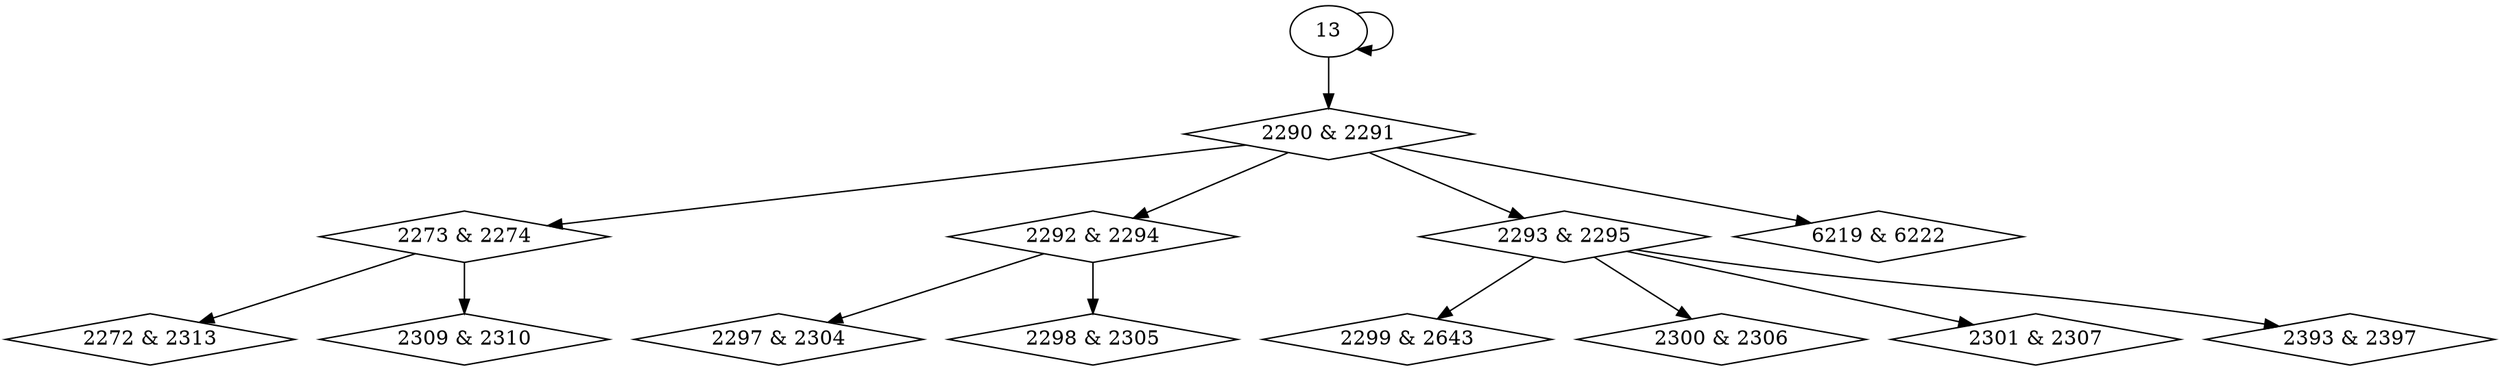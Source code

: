 digraph {
0 [label = "2272 & 2313", shape = diamond];
1 [label = "2273 & 2274", shape = diamond];
2 [label = "2290 & 2291", shape = diamond];
3 [label = "2292 & 2294", shape = diamond];
4 [label = "2293 & 2295", shape = diamond];
5 [label = "2297 & 2304", shape = diamond];
6 [label = "2298 & 2305", shape = diamond];
7 [label = "2299 & 2643", shape = diamond];
8 [label = "2300 & 2306", shape = diamond];
9 [label = "2301 & 2307", shape = diamond];
10 [label = "2309 & 2310", shape = diamond];
11 [label = "2393 & 2397", shape = diamond];
12 [label = "6219 & 6222", shape = diamond];
1 -> 0;
2 -> 1;
13 -> 2;
2 -> 3;
2 -> 4;
3 -> 5;
3 -> 6;
4 -> 7;
4 -> 8;
4 -> 9;
1 -> 10;
4 -> 11;
2 -> 12;
13 -> 13;
}
